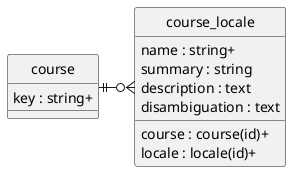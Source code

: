 @startuml uml
skinparam monochrome true
skinparam linetype ortho
hide circle

entity course {
    key : string+
}

entity course_locale {
    course : course(id)+
    locale : locale(id)+
    name : string+
    summary : string
    description : text
    disambiguation : text
}

course ||-r-o{ course_locale

@enduml
